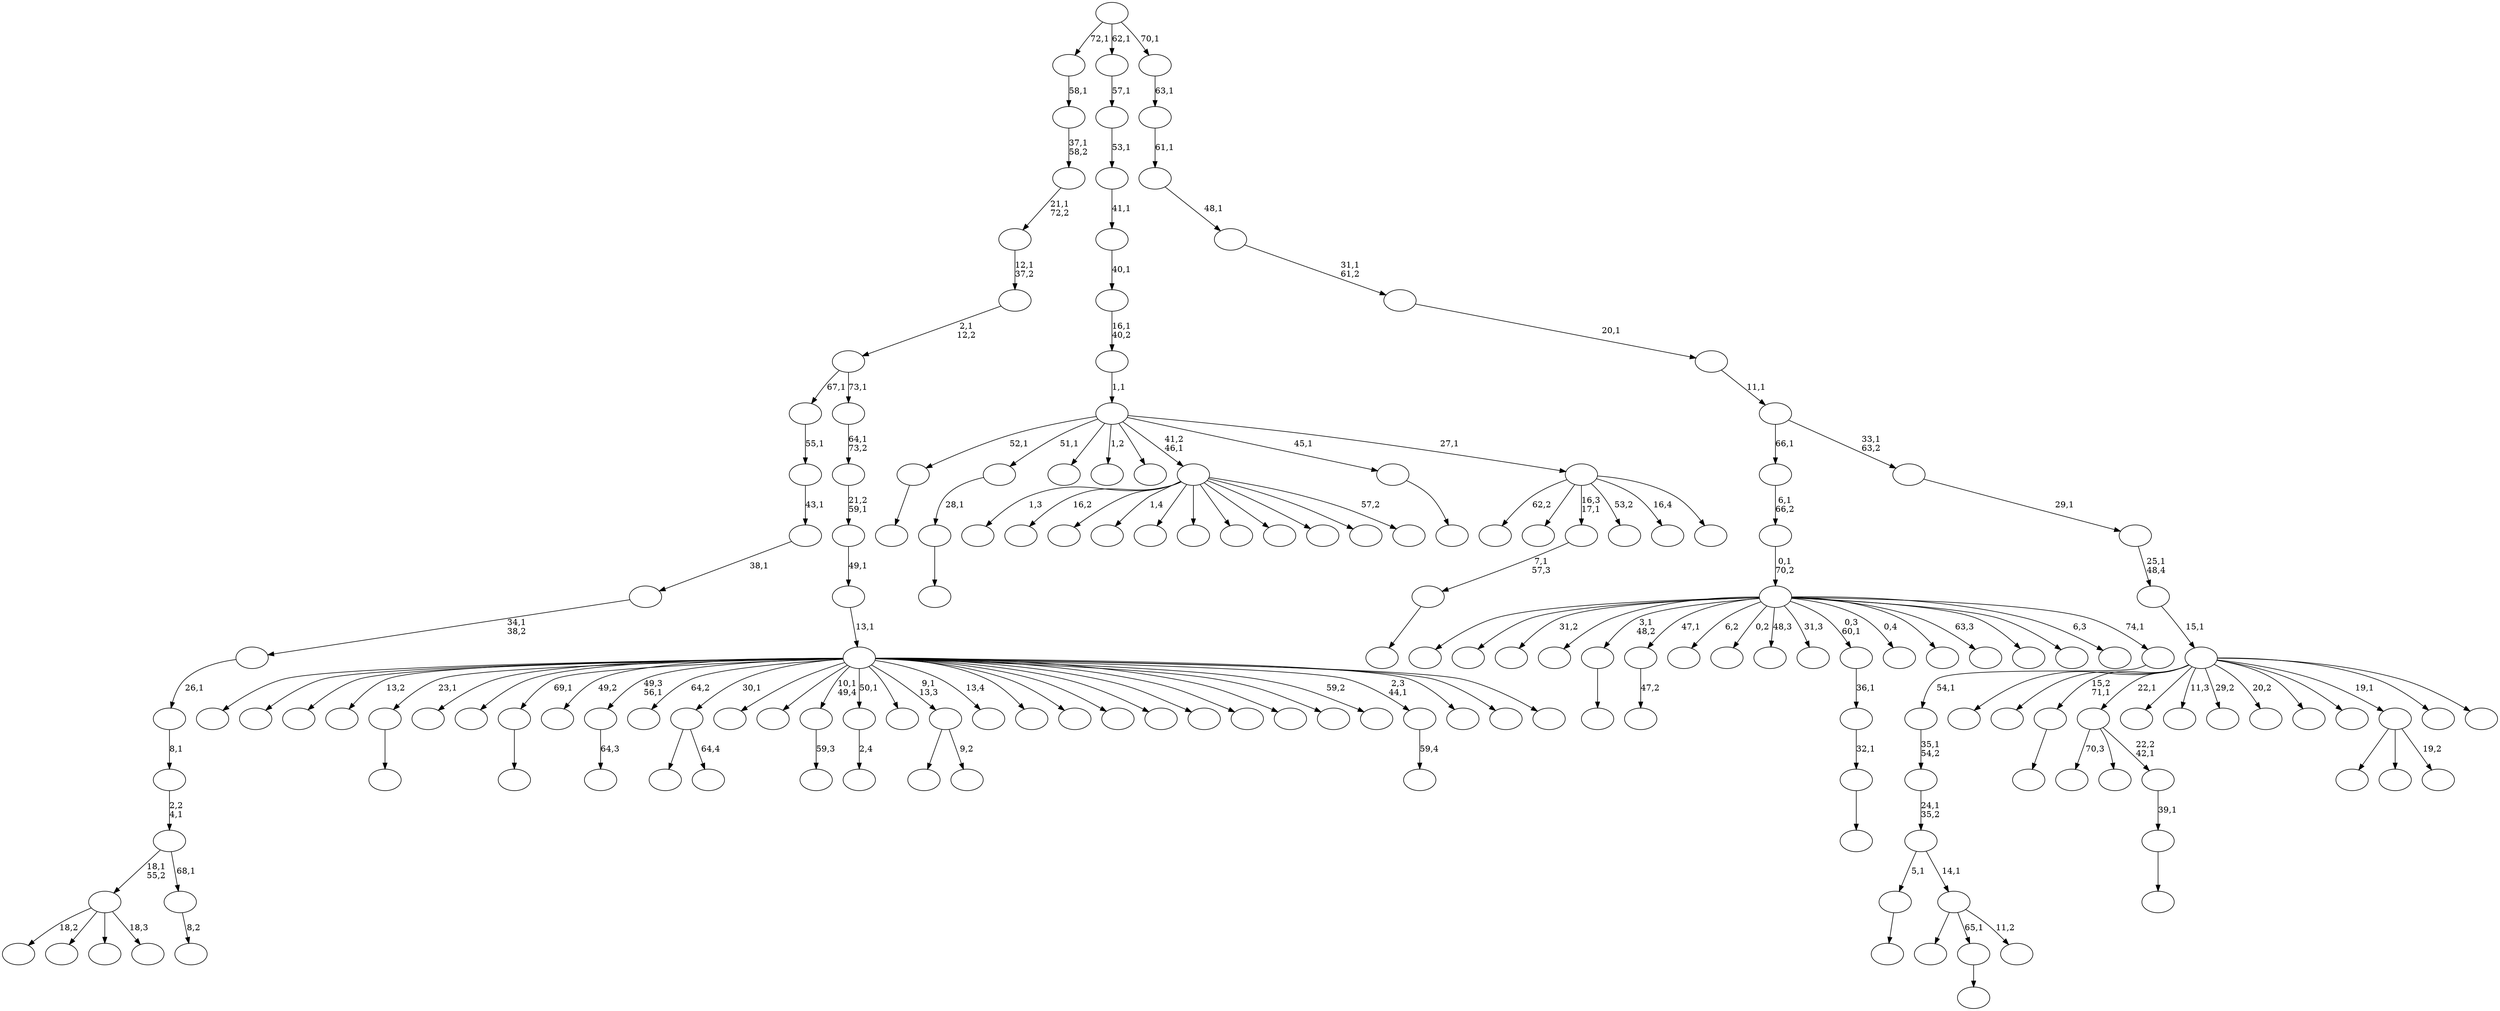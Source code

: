 digraph T {
	175 [label=""]
	174 [label=""]
	173 [label=""]
	172 [label=""]
	171 [label=""]
	170 [label=""]
	169 [label=""]
	168 [label=""]
	167 [label=""]
	166 [label=""]
	165 [label=""]
	164 [label=""]
	163 [label=""]
	162 [label=""]
	161 [label=""]
	160 [label=""]
	159 [label=""]
	158 [label=""]
	157 [label=""]
	156 [label=""]
	155 [label=""]
	154 [label=""]
	153 [label=""]
	152 [label=""]
	151 [label=""]
	150 [label=""]
	149 [label=""]
	148 [label=""]
	147 [label=""]
	146 [label=""]
	145 [label=""]
	144 [label=""]
	143 [label=""]
	142 [label=""]
	141 [label=""]
	140 [label=""]
	139 [label=""]
	138 [label=""]
	137 [label=""]
	136 [label=""]
	135 [label=""]
	134 [label=""]
	133 [label=""]
	132 [label=""]
	131 [label=""]
	130 [label=""]
	129 [label=""]
	128 [label=""]
	127 [label=""]
	126 [label=""]
	125 [label=""]
	124 [label=""]
	123 [label=""]
	122 [label=""]
	121 [label=""]
	120 [label=""]
	119 [label=""]
	118 [label=""]
	117 [label=""]
	116 [label=""]
	115 [label=""]
	114 [label=""]
	113 [label=""]
	112 [label=""]
	111 [label=""]
	110 [label=""]
	109 [label=""]
	108 [label=""]
	107 [label=""]
	106 [label=""]
	105 [label=""]
	104 [label=""]
	103 [label=""]
	102 [label=""]
	101 [label=""]
	100 [label=""]
	99 [label=""]
	98 [label=""]
	97 [label=""]
	96 [label=""]
	95 [label=""]
	94 [label=""]
	93 [label=""]
	92 [label=""]
	91 [label=""]
	90 [label=""]
	89 [label=""]
	88 [label=""]
	87 [label=""]
	86 [label=""]
	85 [label=""]
	84 [label=""]
	83 [label=""]
	82 [label=""]
	81 [label=""]
	80 [label=""]
	79 [label=""]
	78 [label=""]
	77 [label=""]
	76 [label=""]
	75 [label=""]
	74 [label=""]
	73 [label=""]
	72 [label=""]
	71 [label=""]
	70 [label=""]
	69 [label=""]
	68 [label=""]
	67 [label=""]
	66 [label=""]
	65 [label=""]
	64 [label=""]
	63 [label=""]
	62 [label=""]
	61 [label=""]
	60 [label=""]
	59 [label=""]
	58 [label=""]
	57 [label=""]
	56 [label=""]
	55 [label=""]
	54 [label=""]
	53 [label=""]
	52 [label=""]
	51 [label=""]
	50 [label=""]
	49 [label=""]
	48 [label=""]
	47 [label=""]
	46 [label=""]
	45 [label=""]
	44 [label=""]
	43 [label=""]
	42 [label=""]
	41 [label=""]
	40 [label=""]
	39 [label=""]
	38 [label=""]
	37 [label=""]
	36 [label=""]
	35 [label=""]
	34 [label=""]
	33 [label=""]
	32 [label=""]
	31 [label=""]
	30 [label=""]
	29 [label=""]
	28 [label=""]
	27 [label=""]
	26 [label=""]
	25 [label=""]
	24 [label=""]
	23 [label=""]
	22 [label=""]
	21 [label=""]
	20 [label=""]
	19 [label=""]
	18 [label=""]
	17 [label=""]
	16 [label=""]
	15 [label=""]
	14 [label=""]
	13 [label=""]
	12 [label=""]
	11 [label=""]
	10 [label=""]
	9 [label=""]
	8 [label=""]
	7 [label=""]
	6 [label=""]
	5 [label=""]
	4 [label=""]
	3 [label=""]
	2 [label=""]
	1 [label=""]
	0 [label=""]
	162 -> 163 [label=""]
	159 -> 160 [label=""]
	158 -> 159 [label="28,1"]
	149 -> 150 [label=""]
	142 -> 143 [label=""]
	139 -> 140 [label="47,2"]
	136 -> 137 [label=""]
	135 -> 136 [label="7,1\n57,3"]
	131 -> 132 [label=""]
	127 -> 128 [label=""]
	121 -> 122 [label="64,3"]
	117 -> 118 [label=""]
	116 -> 117 [label="39,1"]
	115 -> 156 [label="70,3"]
	115 -> 151 [label=""]
	115 -> 116 [label="22,2\n42,1"]
	109 -> 154 [label=""]
	109 -> 110 [label="64,4"]
	105 -> 174 [label="1,3"]
	105 -> 165 [label="16,2"]
	105 -> 155 [label=""]
	105 -> 146 [label="1,4"]
	105 -> 134 [label=""]
	105 -> 130 [label=""]
	105 -> 125 [label=""]
	105 -> 124 [label=""]
	105 -> 113 [label=""]
	105 -> 112 [label=""]
	105 -> 106 [label="57,2"]
	103 -> 104 [label="59,3"]
	100 -> 101 [label=""]
	99 -> 100 [label="32,1"]
	98 -> 99 [label="36,1"]
	94 -> 95 [label="2,4"]
	91 -> 166 [label=""]
	91 -> 92 [label="9,2"]
	86 -> 87 [label=""]
	82 -> 83 [label=""]
	69 -> 148 [label="18,2"]
	69 -> 141 [label=""]
	69 -> 79 [label=""]
	69 -> 70 [label="18,3"]
	67 -> 68 [label="8,2"]
	66 -> 69 [label="18,1\n55,2"]
	66 -> 67 [label="68,1"]
	65 -> 66 [label="2,2\n4,1"]
	64 -> 65 [label="8,1"]
	63 -> 64 [label="26,1"]
	62 -> 63 [label="34,1\n38,2"]
	61 -> 62 [label="38,1"]
	60 -> 61 [label="43,1"]
	59 -> 60 [label="55,1"]
	52 -> 172 [label=""]
	52 -> 164 [label=""]
	52 -> 53 [label="19,2"]
	47 -> 48 [label="59,4"]
	44 -> 45 [label=""]
	42 -> 58 [label=""]
	42 -> 44 [label="65,1"]
	42 -> 43 [label="11,2"]
	41 -> 86 [label="5,1"]
	41 -> 42 [label="14,1"]
	40 -> 41 [label="24,1\n35,2"]
	39 -> 40 [label="35,1\n54,2"]
	38 -> 39 [label="54,1"]
	37 -> 171 [label=""]
	37 -> 168 [label=""]
	37 -> 161 [label="31,2"]
	37 -> 144 [label=""]
	37 -> 142 [label="3,1\n48,2"]
	37 -> 139 [label="47,1"]
	37 -> 138 [label="6,2"]
	37 -> 120 [label="0,2"]
	37 -> 119 [label="48,3"]
	37 -> 102 [label="31,3"]
	37 -> 98 [label="0,3\n60,1"]
	37 -> 96 [label="0,4"]
	37 -> 85 [label=""]
	37 -> 80 [label="63,3"]
	37 -> 72 [label=""]
	37 -> 56 [label=""]
	37 -> 49 [label="6,3"]
	37 -> 38 [label="74,1"]
	36 -> 37 [label="0,1\n70,2"]
	35 -> 36 [label="6,1\n66,2"]
	32 -> 173 [label=""]
	32 -> 170 [label=""]
	32 -> 169 [label=""]
	32 -> 153 [label="13,2"]
	32 -> 149 [label="23,1"]
	32 -> 147 [label=""]
	32 -> 145 [label=""]
	32 -> 127 [label="69,1"]
	32 -> 126 [label="49,2"]
	32 -> 121 [label="49,3\n56,1"]
	32 -> 111 [label="64,2"]
	32 -> 109 [label="30,1"]
	32 -> 108 [label=""]
	32 -> 107 [label=""]
	32 -> 103 [label="10,1\n49,4"]
	32 -> 94 [label="50,1"]
	32 -> 93 [label=""]
	32 -> 91 [label="9,1\n13,3"]
	32 -> 90 [label="13,4"]
	32 -> 89 [label=""]
	32 -> 84 [label=""]
	32 -> 81 [label=""]
	32 -> 78 [label=""]
	32 -> 76 [label=""]
	32 -> 74 [label=""]
	32 -> 71 [label=""]
	32 -> 57 [label=""]
	32 -> 51 [label="59,2"]
	32 -> 47 [label="2,3\n44,1"]
	32 -> 46 [label=""]
	32 -> 34 [label=""]
	32 -> 33 [label=""]
	31 -> 32 [label="13,1"]
	30 -> 31 [label="49,1"]
	29 -> 30 [label="21,2\n59,1"]
	28 -> 29 [label="64,1\n73,2"]
	27 -> 59 [label="67,1"]
	27 -> 28 [label="73,1"]
	26 -> 27 [label="2,1\n12,2"]
	25 -> 26 [label="12,1\n37,2"]
	24 -> 25 [label="21,1\n72,2"]
	23 -> 24 [label="37,1\n58,2"]
	22 -> 23 [label="58,1"]
	20 -> 175 [label="62,2"]
	20 -> 152 [label=""]
	20 -> 135 [label="16,3\n17,1"]
	20 -> 123 [label="53,2"]
	20 -> 97 [label="16,4"]
	20 -> 21 [label=""]
	19 -> 162 [label="52,1"]
	19 -> 158 [label="51,1"]
	19 -> 157 [label=""]
	19 -> 129 [label="1,2"]
	19 -> 114 [label=""]
	19 -> 105 [label="41,2\n46,1"]
	19 -> 82 [label="45,1"]
	19 -> 20 [label="27,1"]
	18 -> 19 [label="1,1"]
	17 -> 18 [label="16,1\n40,2"]
	16 -> 17 [label="40,1"]
	15 -> 16 [label="41,1"]
	14 -> 15 [label="53,1"]
	13 -> 14 [label="57,1"]
	11 -> 167 [label=""]
	11 -> 133 [label=""]
	11 -> 131 [label="15,2\n71,1"]
	11 -> 115 [label="22,1"]
	11 -> 88 [label=""]
	11 -> 77 [label="11,3"]
	11 -> 75 [label="29,2"]
	11 -> 73 [label="20,2"]
	11 -> 55 [label=""]
	11 -> 54 [label=""]
	11 -> 52 [label="19,1"]
	11 -> 50 [label=""]
	11 -> 12 [label=""]
	10 -> 11 [label="15,1"]
	9 -> 10 [label="25,1\n48,4"]
	8 -> 9 [label="29,1"]
	7 -> 35 [label="66,1"]
	7 -> 8 [label="33,1\n63,2"]
	6 -> 7 [label="11,1"]
	5 -> 6 [label="20,1"]
	4 -> 5 [label="31,1\n61,2"]
	3 -> 4 [label="48,1"]
	2 -> 3 [label="61,1"]
	1 -> 2 [label="63,1"]
	0 -> 22 [label="72,1"]
	0 -> 13 [label="62,1"]
	0 -> 1 [label="70,1"]
}
